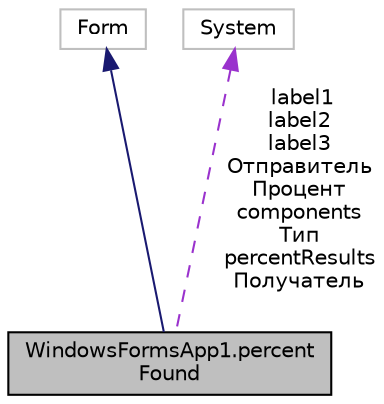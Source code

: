 digraph "WindowsFormsApp1.percentFound"
{
 // LATEX_PDF_SIZE
  edge [fontname="Helvetica",fontsize="10",labelfontname="Helvetica",labelfontsize="10"];
  node [fontname="Helvetica",fontsize="10",shape=record];
  Node1 [label="WindowsFormsApp1.percent\lFound",height=0.2,width=0.4,color="black", fillcolor="grey75", style="filled", fontcolor="black",tooltip=" "];
  Node2 -> Node1 [dir="back",color="midnightblue",fontsize="10",style="solid"];
  Node2 [label="Form",height=0.2,width=0.4,color="grey75", fillcolor="white", style="filled",tooltip=" "];
  Node3 -> Node1 [dir="back",color="darkorchid3",fontsize="10",style="dashed",label=" label1\nlabel2\nlabel3\nОтправитель\nПроцент\ncomponents\nТип\npercentResults\nПолучатель" ];
  Node3 [label="System",height=0.2,width=0.4,color="grey75", fillcolor="white", style="filled",tooltip=" "];
}

